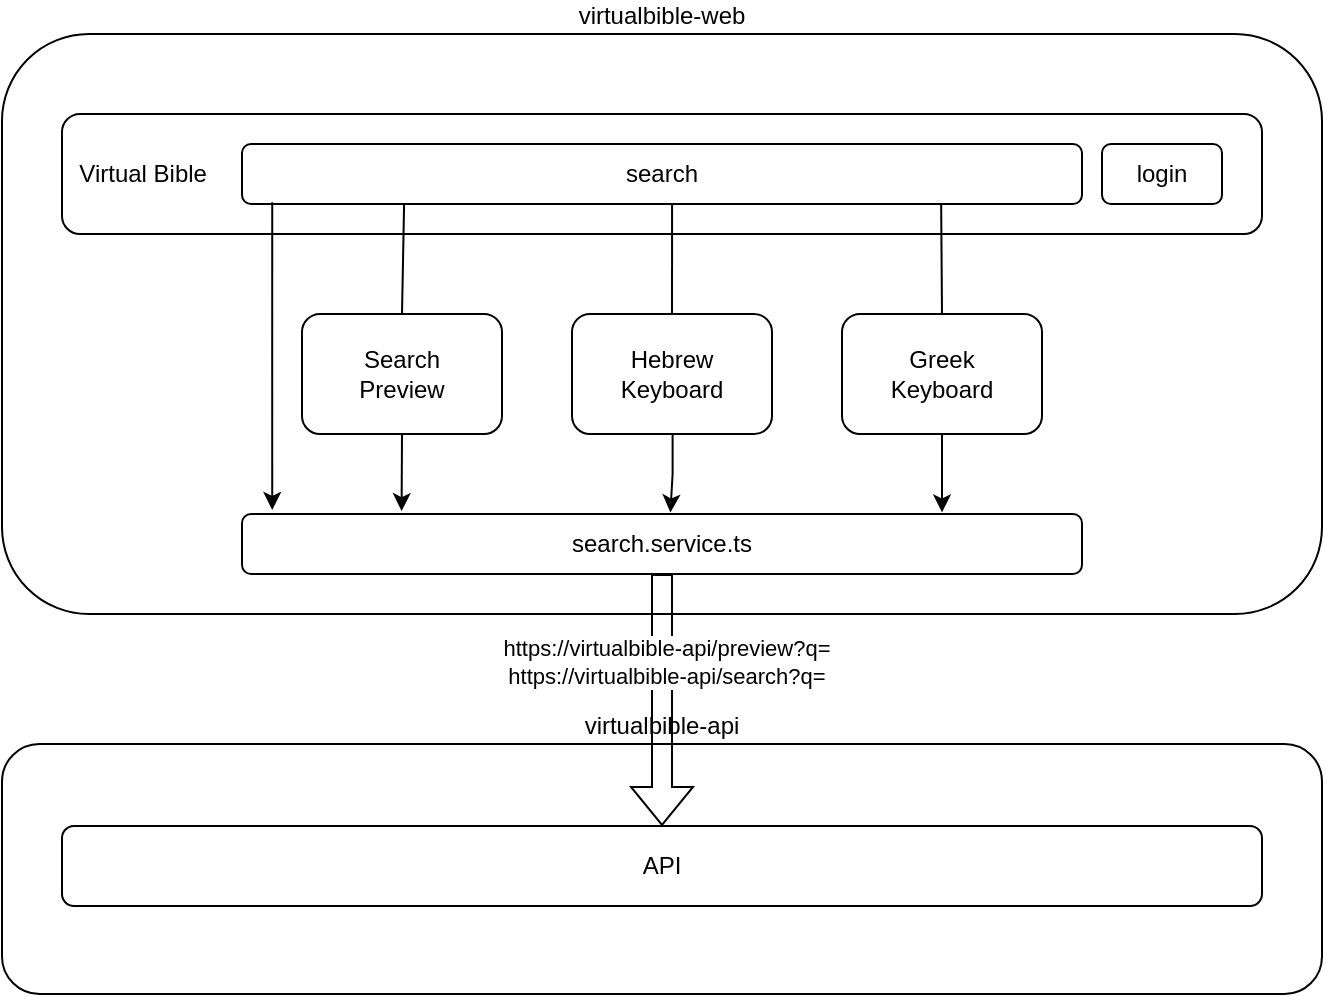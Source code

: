 <mxfile version="25.0.3">
  <diagram name="Page-1" id="XmDNyY39khyLWt8Rqw_E">
    <mxGraphModel dx="1042" dy="661" grid="1" gridSize="10" guides="1" tooltips="1" connect="1" arrows="1" fold="1" page="1" pageScale="1" pageWidth="850" pageHeight="1100" math="0" shadow="0">
      <root>
        <mxCell id="0" />
        <mxCell id="1" parent="0" />
        <mxCell id="-Rp3sFje5-P1Gec0Q8yj-18" value="virtualbible-api" style="rounded=1;whiteSpace=wrap;html=1;labelPosition=center;verticalLabelPosition=top;align=center;verticalAlign=bottom;" parent="1" vertex="1">
          <mxGeometry x="90" y="455" width="660" height="125" as="geometry" />
        </mxCell>
        <mxCell id="-Rp3sFje5-P1Gec0Q8yj-17" value="virtualbible-web" style="rounded=1;whiteSpace=wrap;html=1;labelPosition=center;verticalLabelPosition=top;align=center;verticalAlign=bottom;" parent="1" vertex="1">
          <mxGeometry x="90" y="100" width="660" height="290" as="geometry" />
        </mxCell>
        <mxCell id="-Rp3sFje5-P1Gec0Q8yj-1" value="&amp;nbsp; Virtual Bible" style="rounded=1;whiteSpace=wrap;html=1;align=left;" parent="1" vertex="1">
          <mxGeometry x="120" y="140" width="600" height="60" as="geometry" />
        </mxCell>
        <mxCell id="-Rp3sFje5-P1Gec0Q8yj-2" value="search" style="rounded=1;whiteSpace=wrap;html=1;" parent="1" vertex="1">
          <mxGeometry x="210" y="155" width="420" height="30" as="geometry" />
        </mxCell>
        <mxCell id="-Rp3sFje5-P1Gec0Q8yj-3" value="Search&lt;div&gt;Preview&lt;/div&gt;" style="rounded=1;whiteSpace=wrap;html=1;align=center;" parent="1" vertex="1">
          <mxGeometry x="240" y="240" width="100" height="60" as="geometry" />
        </mxCell>
        <mxCell id="-Rp3sFje5-P1Gec0Q8yj-12" style="edgeStyle=orthogonalEdgeStyle;rounded=0;orthogonalLoop=1;jettySize=auto;html=1;exitX=0.503;exitY=0.932;exitDx=0;exitDy=0;entryX=0.51;entryY=-0.125;entryDx=0;entryDy=0;entryPerimeter=0;exitPerimeter=0;" parent="1" source="-Rp3sFje5-P1Gec0Q8yj-4" edge="1">
          <mxGeometry relative="1" as="geometry">
            <mxPoint x="425" y="303" as="sourcePoint" />
            <mxPoint x="424.2" y="339.25" as="targetPoint" />
          </mxGeometry>
        </mxCell>
        <mxCell id="-Rp3sFje5-P1Gec0Q8yj-4" value="Hebrew&lt;div&gt;Keyboard&lt;/div&gt;" style="rounded=1;whiteSpace=wrap;html=1;align=center;" parent="1" vertex="1">
          <mxGeometry x="375" y="240" width="100" height="60" as="geometry" />
        </mxCell>
        <mxCell id="-Rp3sFje5-P1Gec0Q8yj-5" value="Greek&lt;div&gt;Keyboard&lt;/div&gt;" style="rounded=1;whiteSpace=wrap;html=1;align=center;" parent="1" vertex="1">
          <mxGeometry x="510" y="240" width="100" height="60" as="geometry" />
        </mxCell>
        <mxCell id="-Rp3sFje5-P1Gec0Q8yj-6" value="" style="endArrow=none;html=1;rounded=0;exitX=0.5;exitY=0;exitDx=0;exitDy=0;entryX=0.193;entryY=0.988;entryDx=0;entryDy=0;entryPerimeter=0;" parent="1" source="-Rp3sFje5-P1Gec0Q8yj-3" target="-Rp3sFje5-P1Gec0Q8yj-2" edge="1">
          <mxGeometry width="50" height="50" relative="1" as="geometry">
            <mxPoint x="400" y="370" as="sourcePoint" />
            <mxPoint x="291" y="190" as="targetPoint" />
          </mxGeometry>
        </mxCell>
        <mxCell id="-Rp3sFje5-P1Gec0Q8yj-7" value="" style="endArrow=none;html=1;rounded=0;exitX=0.5;exitY=0;exitDx=0;exitDy=0;entryX=0.512;entryY=0.986;entryDx=0;entryDy=0;entryPerimeter=0;" parent="1" source="-Rp3sFje5-P1Gec0Q8yj-4" target="-Rp3sFje5-P1Gec0Q8yj-2" edge="1">
          <mxGeometry width="50" height="50" relative="1" as="geometry">
            <mxPoint x="424" y="240" as="sourcePoint" />
            <mxPoint x="425" y="210" as="targetPoint" />
          </mxGeometry>
        </mxCell>
        <mxCell id="-Rp3sFje5-P1Gec0Q8yj-8" value="" style="endArrow=none;html=1;rounded=0;entryX=0.149;entryY=1.193;entryDx=0;entryDy=0;entryPerimeter=0;exitX=0.5;exitY=0;exitDx=0;exitDy=0;" parent="1" source="-Rp3sFje5-P1Gec0Q8yj-5" edge="1">
          <mxGeometry width="50" height="50" relative="1" as="geometry">
            <mxPoint x="559.58" y="234" as="sourcePoint" />
            <mxPoint x="559.58" y="185" as="targetPoint" />
          </mxGeometry>
        </mxCell>
        <mxCell id="-Rp3sFje5-P1Gec0Q8yj-9" value="login" style="rounded=1;whiteSpace=wrap;html=1;" parent="1" vertex="1">
          <mxGeometry x="640" y="155" width="60" height="30" as="geometry" />
        </mxCell>
        <mxCell id="-Rp3sFje5-P1Gec0Q8yj-10" value="search.service.ts" style="rounded=1;whiteSpace=wrap;html=1;" parent="1" vertex="1">
          <mxGeometry x="210" y="340" width="420" height="30" as="geometry" />
        </mxCell>
        <mxCell id="-Rp3sFje5-P1Gec0Q8yj-11" style="edgeStyle=orthogonalEdgeStyle;rounded=0;orthogonalLoop=1;jettySize=auto;html=1;exitX=0.5;exitY=1;exitDx=0;exitDy=0;entryX=0.19;entryY=-0.048;entryDx=0;entryDy=0;entryPerimeter=0;" parent="1" source="-Rp3sFje5-P1Gec0Q8yj-3" target="-Rp3sFje5-P1Gec0Q8yj-10" edge="1">
          <mxGeometry relative="1" as="geometry">
            <mxPoint x="280" y="320" as="targetPoint" />
          </mxGeometry>
        </mxCell>
        <mxCell id="-Rp3sFje5-P1Gec0Q8yj-14" style="edgeStyle=orthogonalEdgeStyle;rounded=0;orthogonalLoop=1;jettySize=auto;html=1;exitX=0.5;exitY=1;exitDx=0;exitDy=0;entryX=0.85;entryY=-0.027;entryDx=0;entryDy=0;entryPerimeter=0;" parent="1" edge="1">
          <mxGeometry relative="1" as="geometry">
            <mxPoint x="553" y="300" as="sourcePoint" />
            <mxPoint x="560.0" y="339.19" as="targetPoint" />
          </mxGeometry>
        </mxCell>
        <mxCell id="-Rp3sFje5-P1Gec0Q8yj-15" style="edgeStyle=orthogonalEdgeStyle;rounded=0;orthogonalLoop=1;jettySize=auto;html=1;exitX=0.036;exitY=0.969;exitDx=0;exitDy=0;entryX=0.036;entryY=-0.068;entryDx=0;entryDy=0;entryPerimeter=0;exitPerimeter=0;" parent="1" source="-Rp3sFje5-P1Gec0Q8yj-2" target="-Rp3sFje5-P1Gec0Q8yj-10" edge="1">
          <mxGeometry relative="1" as="geometry">
            <mxPoint x="240.8" y="185.87" as="sourcePoint" />
            <mxPoint x="244.08" y="339.19" as="targetPoint" />
          </mxGeometry>
        </mxCell>
        <mxCell id="-Rp3sFje5-P1Gec0Q8yj-16" value="API" style="rounded=1;whiteSpace=wrap;html=1;" parent="1" vertex="1">
          <mxGeometry x="120" y="496" width="600" height="40" as="geometry" />
        </mxCell>
        <mxCell id="-Rp3sFje5-P1Gec0Q8yj-19" value="" style="shape=flexArrow;endArrow=classic;html=1;rounded=0;exitX=0.5;exitY=1;exitDx=0;exitDy=0;entryX=0.5;entryY=0;entryDx=0;entryDy=0;" parent="1" source="-Rp3sFje5-P1Gec0Q8yj-10" target="-Rp3sFje5-P1Gec0Q8yj-16" edge="1">
          <mxGeometry width="50" height="50" relative="1" as="geometry">
            <mxPoint x="360" y="480" as="sourcePoint" />
            <mxPoint x="400" y="550" as="targetPoint" />
          </mxGeometry>
        </mxCell>
        <mxCell id="MT_z_7alEChC9YVByZ0I-1" value="https://virtualbible-api/preview?q=&lt;div&gt;https://virtualbible-api/search?q=&lt;/div&gt;" style="edgeLabel;html=1;align=center;verticalAlign=middle;resizable=0;points=[];" parent="-Rp3sFje5-P1Gec0Q8yj-19" vertex="1" connectable="0">
          <mxGeometry x="-0.308" y="2" relative="1" as="geometry">
            <mxPoint as="offset" />
          </mxGeometry>
        </mxCell>
      </root>
    </mxGraphModel>
  </diagram>
</mxfile>
